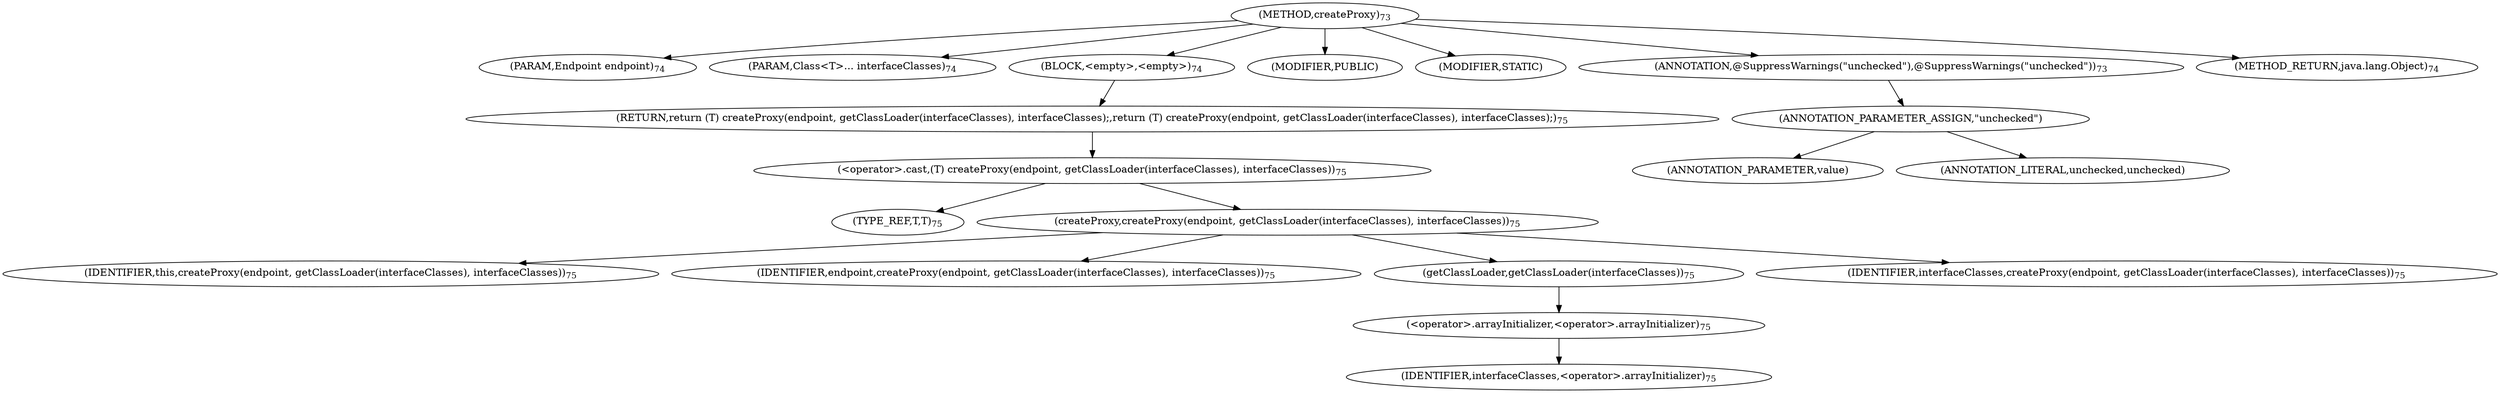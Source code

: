digraph "createProxy" {  
"100" [label = <(METHOD,createProxy)<SUB>73</SUB>> ]
"101" [label = <(PARAM,Endpoint endpoint)<SUB>74</SUB>> ]
"102" [label = <(PARAM,Class&lt;T&gt;... interfaceClasses)<SUB>74</SUB>> ]
"103" [label = <(BLOCK,&lt;empty&gt;,&lt;empty&gt;)<SUB>74</SUB>> ]
"104" [label = <(RETURN,return (T) createProxy(endpoint, getClassLoader(interfaceClasses), interfaceClasses);,return (T) createProxy(endpoint, getClassLoader(interfaceClasses), interfaceClasses);)<SUB>75</SUB>> ]
"105" [label = <(&lt;operator&gt;.cast,(T) createProxy(endpoint, getClassLoader(interfaceClasses), interfaceClasses))<SUB>75</SUB>> ]
"106" [label = <(TYPE_REF,T,T)<SUB>75</SUB>> ]
"107" [label = <(createProxy,createProxy(endpoint, getClassLoader(interfaceClasses), interfaceClasses))<SUB>75</SUB>> ]
"108" [label = <(IDENTIFIER,this,createProxy(endpoint, getClassLoader(interfaceClasses), interfaceClasses))<SUB>75</SUB>> ]
"109" [label = <(IDENTIFIER,endpoint,createProxy(endpoint, getClassLoader(interfaceClasses), interfaceClasses))<SUB>75</SUB>> ]
"110" [label = <(getClassLoader,getClassLoader(interfaceClasses))<SUB>75</SUB>> ]
"111" [label = <(&lt;operator&gt;.arrayInitializer,&lt;operator&gt;.arrayInitializer)<SUB>75</SUB>> ]
"112" [label = <(IDENTIFIER,interfaceClasses,&lt;operator&gt;.arrayInitializer)<SUB>75</SUB>> ]
"113" [label = <(IDENTIFIER,interfaceClasses,createProxy(endpoint, getClassLoader(interfaceClasses), interfaceClasses))<SUB>75</SUB>> ]
"114" [label = <(MODIFIER,PUBLIC)> ]
"115" [label = <(MODIFIER,STATIC)> ]
"116" [label = <(ANNOTATION,@SuppressWarnings(&quot;unchecked&quot;),@SuppressWarnings(&quot;unchecked&quot;))<SUB>73</SUB>> ]
"117" [label = <(ANNOTATION_PARAMETER_ASSIGN,&quot;unchecked&quot;)> ]
"118" [label = <(ANNOTATION_PARAMETER,value)> ]
"119" [label = <(ANNOTATION_LITERAL,unchecked,unchecked)> ]
"120" [label = <(METHOD_RETURN,java.lang.Object)<SUB>74</SUB>> ]
  "100" -> "101" 
  "100" -> "102" 
  "100" -> "103" 
  "100" -> "114" 
  "100" -> "115" 
  "100" -> "116" 
  "100" -> "120" 
  "103" -> "104" 
  "104" -> "105" 
  "105" -> "106" 
  "105" -> "107" 
  "107" -> "108" 
  "107" -> "109" 
  "107" -> "110" 
  "107" -> "113" 
  "110" -> "111" 
  "111" -> "112" 
  "116" -> "117" 
  "117" -> "118" 
  "117" -> "119" 
}
